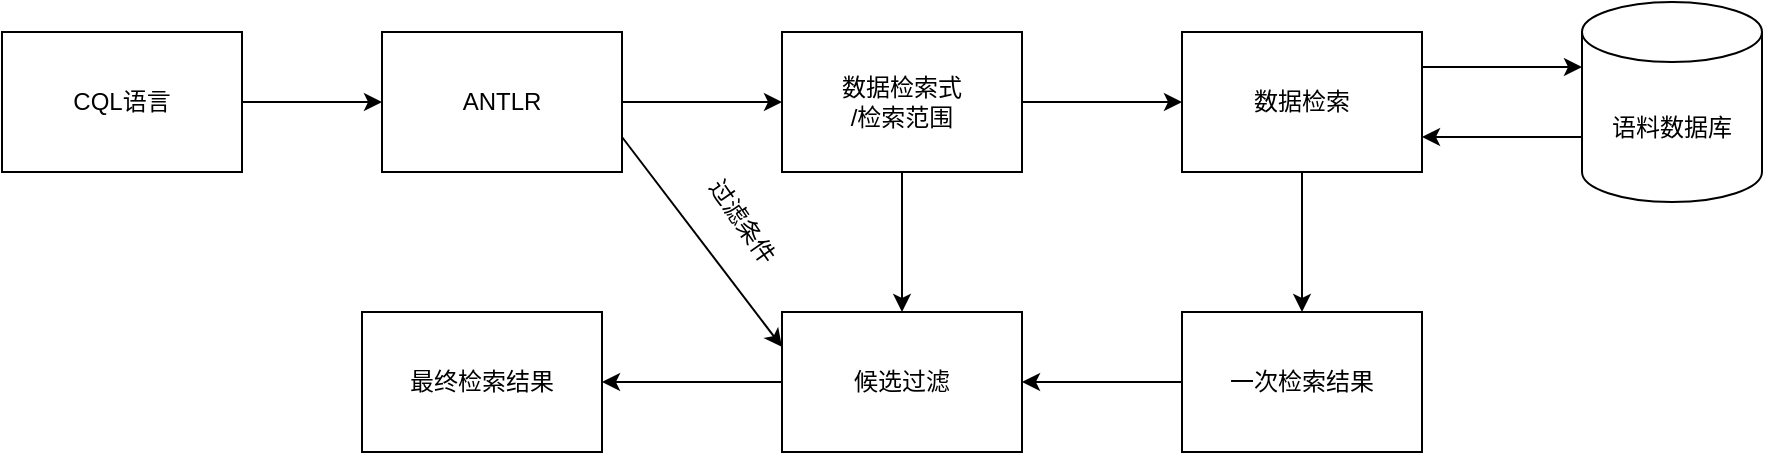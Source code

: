 <mxfile version="22.1.11" type="device">
  <diagram name="Page-1" id="929967ad-93f9-6ef4-fab6-5d389245f69c">
    <mxGraphModel dx="1004" dy="744" grid="1" gridSize="10" guides="1" tooltips="1" connect="1" arrows="1" fold="1" page="1" pageScale="1.5" pageWidth="1169" pageHeight="826" background="none" math="0" shadow="0">
      <root>
        <mxCell id="0" style=";html=1;" />
        <mxCell id="1" style=";html=1;" parent="0" />
        <mxCell id="7u12Dg6fpDMic_x91-Aw-1" value="CQL语言" style="rounded=0;whiteSpace=wrap;html=1;" parent="1" vertex="1">
          <mxGeometry x="220" y="310" width="120" height="70" as="geometry" />
        </mxCell>
        <mxCell id="7u12Dg6fpDMic_x91-Aw-2" value="ANTLR" style="rounded=0;whiteSpace=wrap;html=1;" parent="1" vertex="1">
          <mxGeometry x="410" y="310" width="120" height="70" as="geometry" />
        </mxCell>
        <mxCell id="7u12Dg6fpDMic_x91-Aw-25" value="" style="edgeStyle=orthogonalEdgeStyle;rounded=0;orthogonalLoop=1;jettySize=auto;html=1;" parent="1" source="7u12Dg6fpDMic_x91-Aw-3" target="7u12Dg6fpDMic_x91-Aw-4" edge="1">
          <mxGeometry relative="1" as="geometry" />
        </mxCell>
        <mxCell id="7u12Dg6fpDMic_x91-Aw-3" value="数据检索式&lt;br&gt;/检索范围" style="rounded=0;whiteSpace=wrap;html=1;" parent="1" vertex="1">
          <mxGeometry x="610" y="310" width="120" height="70" as="geometry" />
        </mxCell>
        <mxCell id="7u12Dg6fpDMic_x91-Aw-4" value="候选过滤" style="rounded=0;whiteSpace=wrap;html=1;" parent="1" vertex="1">
          <mxGeometry x="610" y="450" width="120" height="70" as="geometry" />
        </mxCell>
        <mxCell id="7u12Dg6fpDMic_x91-Aw-5" value="" style="endArrow=classic;html=1;rounded=0;exitX=1;exitY=0.5;exitDx=0;exitDy=0;entryX=0;entryY=0.5;entryDx=0;entryDy=0;" parent="1" source="7u12Dg6fpDMic_x91-Aw-1" target="7u12Dg6fpDMic_x91-Aw-2" edge="1">
          <mxGeometry width="50" height="50" relative="1" as="geometry">
            <mxPoint x="370" y="560" as="sourcePoint" />
            <mxPoint x="420" y="510" as="targetPoint" />
          </mxGeometry>
        </mxCell>
        <mxCell id="7u12Dg6fpDMic_x91-Aw-6" value="语料数据库" style="shape=cylinder3;whiteSpace=wrap;html=1;boundedLbl=1;backgroundOutline=1;size=15;" parent="1" vertex="1">
          <mxGeometry x="1010" y="295" width="90" height="100" as="geometry" />
        </mxCell>
        <mxCell id="7u12Dg6fpDMic_x91-Aw-7" value="数据检索" style="rounded=0;whiteSpace=wrap;html=1;" parent="1" vertex="1">
          <mxGeometry x="810" y="310" width="120" height="70" as="geometry" />
        </mxCell>
        <mxCell id="7u12Dg6fpDMic_x91-Aw-8" value="最终检索结果" style="rounded=0;whiteSpace=wrap;html=1;" parent="1" vertex="1">
          <mxGeometry x="400" y="450" width="120" height="70" as="geometry" />
        </mxCell>
        <mxCell id="7u12Dg6fpDMic_x91-Aw-9" value="" style="endArrow=classic;html=1;rounded=0;entryX=0;entryY=0.5;entryDx=0;entryDy=0;exitX=1;exitY=0.5;exitDx=0;exitDy=0;" parent="1" source="7u12Dg6fpDMic_x91-Aw-2" target="7u12Dg6fpDMic_x91-Aw-3" edge="1">
          <mxGeometry width="50" height="50" relative="1" as="geometry">
            <mxPoint x="520" y="350" as="sourcePoint" />
            <mxPoint x="410" y="360" as="targetPoint" />
          </mxGeometry>
        </mxCell>
        <mxCell id="7u12Dg6fpDMic_x91-Aw-10" value="" style="endArrow=classic;html=1;rounded=0;exitX=1;exitY=0.5;exitDx=0;exitDy=0;" parent="1" source="7u12Dg6fpDMic_x91-Aw-3" target="7u12Dg6fpDMic_x91-Aw-7" edge="1">
          <mxGeometry width="50" height="50" relative="1" as="geometry">
            <mxPoint x="740" y="350" as="sourcePoint" />
            <mxPoint x="620" y="360" as="targetPoint" />
          </mxGeometry>
        </mxCell>
        <mxCell id="7u12Dg6fpDMic_x91-Aw-11" value="" style="endArrow=classic;html=1;rounded=0;entryX=0;entryY=0;entryDx=0;entryDy=32.5;entryPerimeter=0;exitX=1;exitY=0.25;exitDx=0;exitDy=0;" parent="1" source="7u12Dg6fpDMic_x91-Aw-7" target="7u12Dg6fpDMic_x91-Aw-6" edge="1">
          <mxGeometry width="50" height="50" relative="1" as="geometry">
            <mxPoint x="920" y="350" as="sourcePoint" />
            <mxPoint x="820" y="360" as="targetPoint" />
          </mxGeometry>
        </mxCell>
        <mxCell id="7u12Dg6fpDMic_x91-Aw-14" value="一次检索结果" style="rounded=0;whiteSpace=wrap;html=1;" parent="1" vertex="1">
          <mxGeometry x="810" y="450" width="120" height="70" as="geometry" />
        </mxCell>
        <mxCell id="7u12Dg6fpDMic_x91-Aw-15" value="" style="endArrow=classic;html=1;rounded=0;entryX=1;entryY=0.5;entryDx=0;entryDy=0;exitX=0;exitY=0.5;exitDx=0;exitDy=0;" parent="1" source="7u12Dg6fpDMic_x91-Aw-14" target="7u12Dg6fpDMic_x91-Aw-4" edge="1">
          <mxGeometry width="50" height="50" relative="1" as="geometry">
            <mxPoint x="740" y="360" as="sourcePoint" />
            <mxPoint x="820" y="360" as="targetPoint" />
          </mxGeometry>
        </mxCell>
        <mxCell id="7u12Dg6fpDMic_x91-Aw-16" value="" style="endArrow=classic;html=1;rounded=0;exitX=0;exitY=0.5;exitDx=0;exitDy=0;entryX=1;entryY=0.5;entryDx=0;entryDy=0;" parent="1" source="7u12Dg6fpDMic_x91-Aw-4" target="7u12Dg6fpDMic_x91-Aw-8" edge="1">
          <mxGeometry width="50" height="50" relative="1" as="geometry">
            <mxPoint x="740" y="360" as="sourcePoint" />
            <mxPoint x="820" y="360" as="targetPoint" />
          </mxGeometry>
        </mxCell>
        <mxCell id="7u12Dg6fpDMic_x91-Aw-18" value="" style="endArrow=classic;html=1;rounded=0;entryX=0;entryY=0.25;entryDx=0;entryDy=0;exitX=1;exitY=0.75;exitDx=0;exitDy=0;" parent="1" source="7u12Dg6fpDMic_x91-Aw-2" target="7u12Dg6fpDMic_x91-Aw-4" edge="1">
          <mxGeometry width="50" height="50" relative="1" as="geometry">
            <mxPoint x="530" y="360" as="sourcePoint" />
            <mxPoint x="620" y="360" as="targetPoint" />
          </mxGeometry>
        </mxCell>
        <mxCell id="7u12Dg6fpDMic_x91-Aw-22" value="" style="endArrow=classic;html=1;rounded=0;entryX=1;entryY=0.75;entryDx=0;entryDy=0;exitX=0;exitY=0;exitDx=0;exitDy=67.5;exitPerimeter=0;" parent="1" source="7u12Dg6fpDMic_x91-Aw-6" target="7u12Dg6fpDMic_x91-Aw-7" edge="1">
          <mxGeometry width="50" height="50" relative="1" as="geometry">
            <mxPoint x="940" y="360" as="sourcePoint" />
            <mxPoint x="1020" y="360" as="targetPoint" />
          </mxGeometry>
        </mxCell>
        <mxCell id="7u12Dg6fpDMic_x91-Aw-24" value="" style="endArrow=classic;html=1;rounded=0;exitX=0.5;exitY=1;exitDx=0;exitDy=0;entryX=0.5;entryY=0;entryDx=0;entryDy=0;" parent="1" source="7u12Dg6fpDMic_x91-Aw-7" target="7u12Dg6fpDMic_x91-Aw-14" edge="1">
          <mxGeometry width="50" height="50" relative="1" as="geometry">
            <mxPoint x="740" y="360" as="sourcePoint" />
            <mxPoint x="820" y="360" as="targetPoint" />
          </mxGeometry>
        </mxCell>
        <mxCell id="qLNAf4-wg4O2wLk9KNlL-1" value="过滤条件" style="text;html=1;strokeColor=none;fillColor=none;align=center;verticalAlign=middle;whiteSpace=wrap;rounded=0;rotation=55;" parent="1" vertex="1">
          <mxGeometry x="560" y="390" width="60" height="30" as="geometry" />
        </mxCell>
      </root>
    </mxGraphModel>
  </diagram>
</mxfile>
